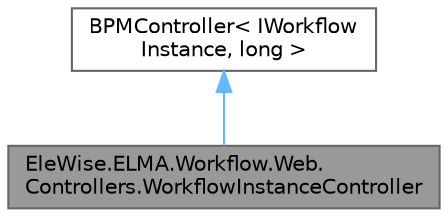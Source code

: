 digraph "EleWise.ELMA.Workflow.Web.Controllers.WorkflowInstanceController"
{
 // LATEX_PDF_SIZE
  bgcolor="transparent";
  edge [fontname=Helvetica,fontsize=10,labelfontname=Helvetica,labelfontsize=10];
  node [fontname=Helvetica,fontsize=10,shape=box,height=0.2,width=0.4];
  Node1 [id="Node000001",label="EleWise.ELMA.Workflow.Web.\lControllers.WorkflowInstanceController",height=0.2,width=0.4,color="gray40", fillcolor="grey60", style="filled", fontcolor="black",tooltip="Контроллер экземпляров процессов Workflow."];
  Node2 -> Node1 [id="edge1_Node000001_Node000002",dir="back",color="steelblue1",style="solid",tooltip=" "];
  Node2 [id="Node000002",label="BPMController\< IWorkflow\lInstance, long \>",height=0.2,width=0.4,color="gray40", fillcolor="white", style="filled",tooltip=" "];
}
